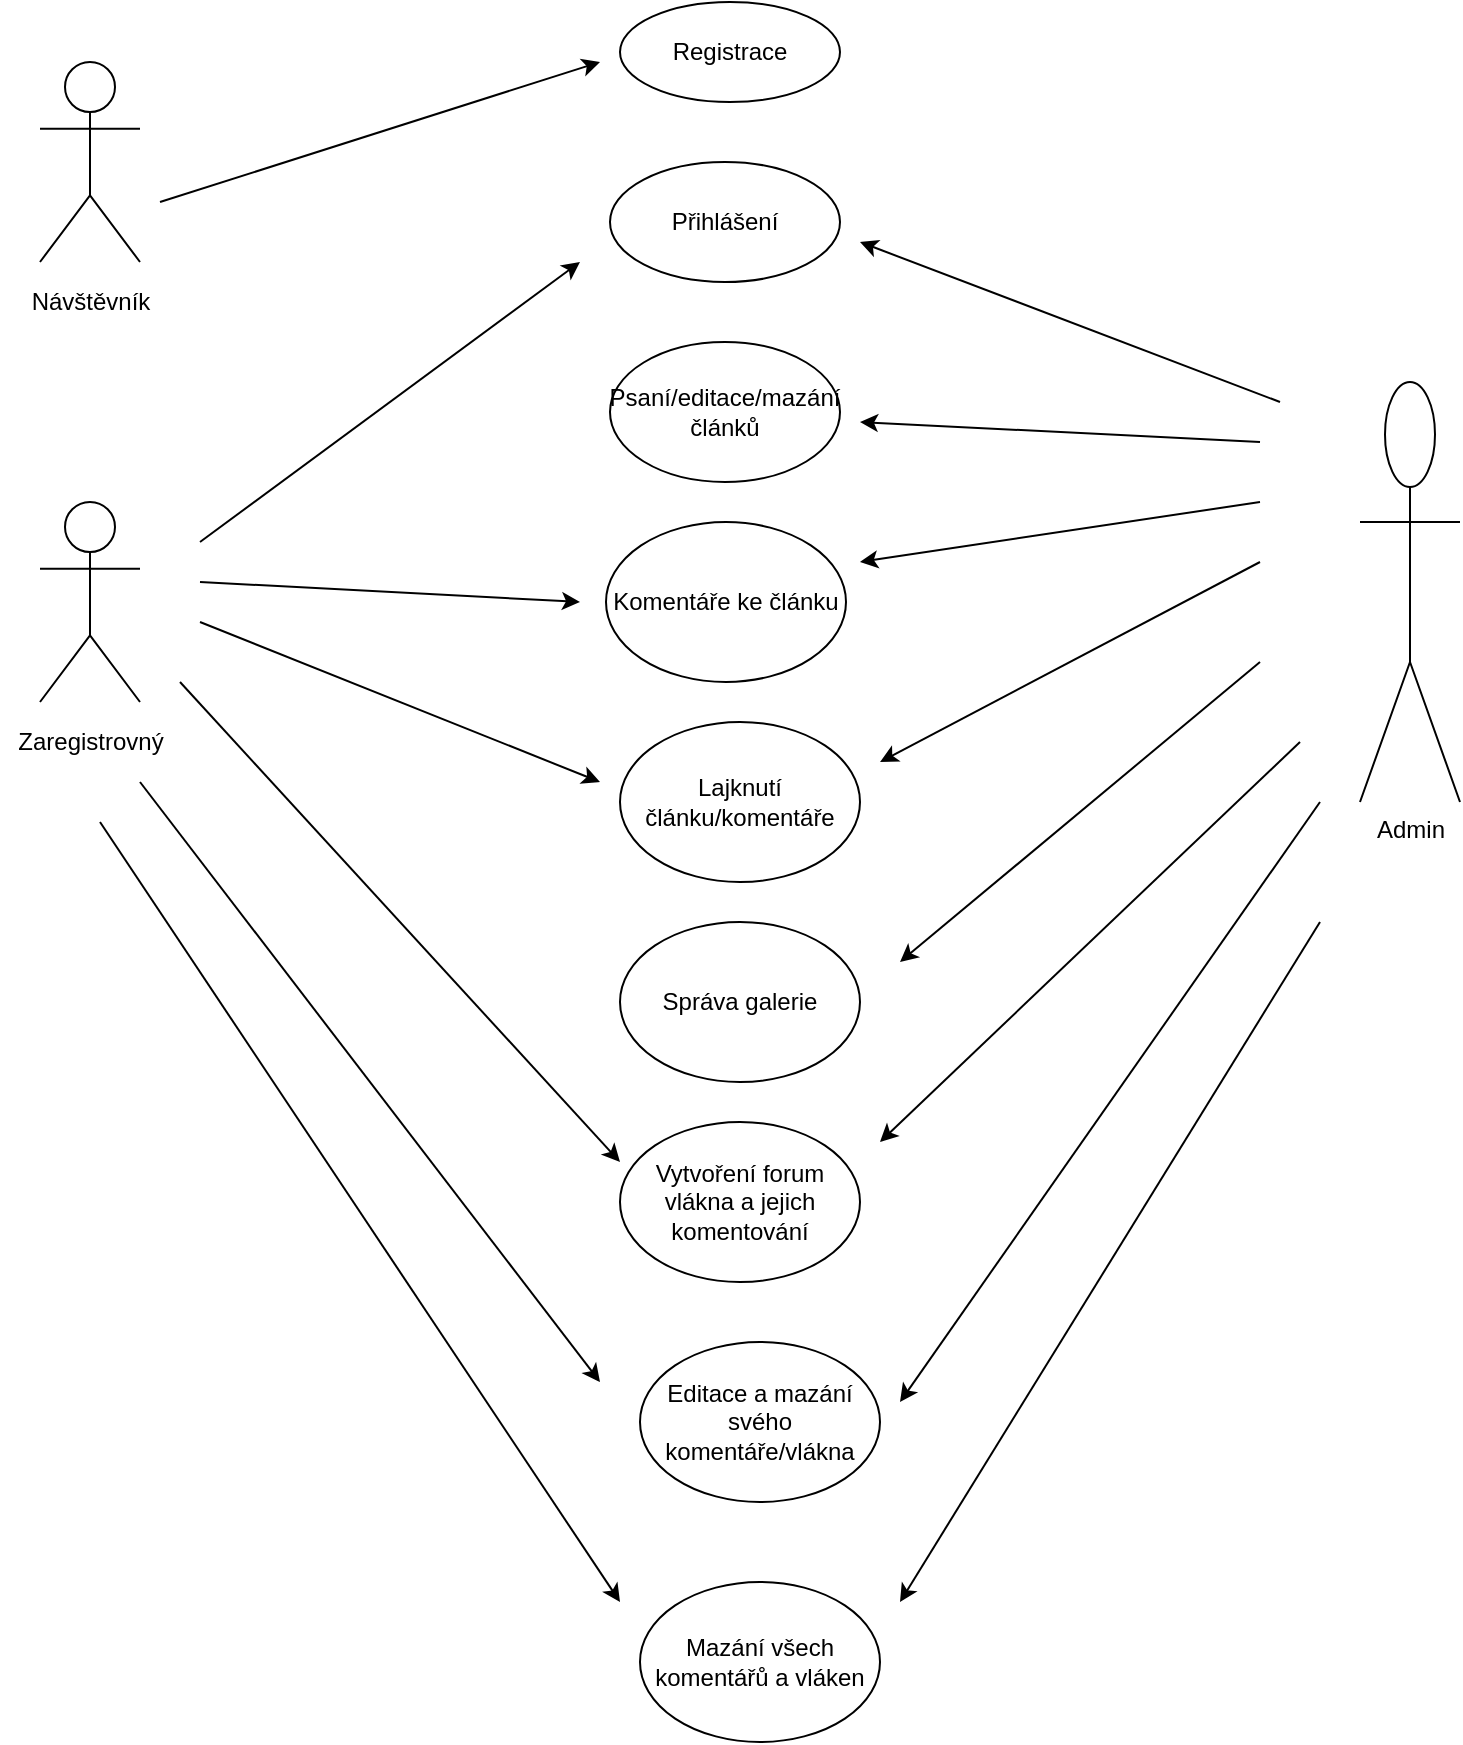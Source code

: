 <mxfile version="12.3.3" type="device" pages="1"><diagram id="G-EmQ4Rt6h33f4maLVz2" name="Page-1"><mxGraphModel dx="1422" dy="762" grid="1" gridSize="10" guides="1" tooltips="1" connect="1" arrows="1" fold="1" page="1" pageScale="1" pageWidth="827" pageHeight="1169" math="0" shadow="0"><root><mxCell id="0"/><mxCell id="1" parent="0"/><mxCell id="b9AXMi0ayAI2rTzN-_K--1" value="" style="shape=umlActor;verticalLabelPosition=bottom;labelBackgroundColor=#ffffff;verticalAlign=top;html=1;" vertex="1" parent="1"><mxGeometry x="40" y="40" width="50" height="100" as="geometry"/></mxCell><mxCell id="b9AXMi0ayAI2rTzN-_K--2" value="Návštěvník" style="text;html=1;align=center;verticalAlign=middle;resizable=0;points=[];;autosize=1;" vertex="1" parent="1"><mxGeometry x="30" y="150" width="70" height="20" as="geometry"/></mxCell><mxCell id="b9AXMi0ayAI2rTzN-_K--3" value="" style="shape=umlActor;verticalLabelPosition=bottom;labelBackgroundColor=#ffffff;verticalAlign=top;html=1;" vertex="1" parent="1"><mxGeometry x="40" y="260" width="50" height="100" as="geometry"/></mxCell><mxCell id="b9AXMi0ayAI2rTzN-_K--4" value="Zaregistrovný" style="text;html=1;align=center;verticalAlign=middle;resizable=0;points=[];;autosize=1;" vertex="1" parent="1"><mxGeometry x="20" y="370" width="90" height="20" as="geometry"/></mxCell><mxCell id="b9AXMi0ayAI2rTzN-_K--5" value="Admin&lt;br&gt;" style="shape=umlActor;verticalLabelPosition=bottom;labelBackgroundColor=#ffffff;verticalAlign=top;html=1;" vertex="1" parent="1"><mxGeometry x="700" y="200" width="50" height="210" as="geometry"/></mxCell><mxCell id="b9AXMi0ayAI2rTzN-_K--13" value="Registrace" style="ellipse;whiteSpace=wrap;html=1;" vertex="1" parent="1"><mxGeometry x="330" y="10" width="110" height="50" as="geometry"/></mxCell><mxCell id="b9AXMi0ayAI2rTzN-_K--15" value="" style="endArrow=classic;html=1;" edge="1" parent="1"><mxGeometry width="50" height="50" relative="1" as="geometry"><mxPoint x="100" y="110" as="sourcePoint"/><mxPoint x="320" y="40" as="targetPoint"/></mxGeometry></mxCell><mxCell id="b9AXMi0ayAI2rTzN-_K--16" value="Přihlášení" style="ellipse;whiteSpace=wrap;html=1;" vertex="1" parent="1"><mxGeometry x="325" y="90" width="115" height="60" as="geometry"/></mxCell><mxCell id="b9AXMi0ayAI2rTzN-_K--17" value="" style="endArrow=classic;html=1;" edge="1" parent="1"><mxGeometry width="50" height="50" relative="1" as="geometry"><mxPoint x="120" y="280" as="sourcePoint"/><mxPoint x="310" y="140" as="targetPoint"/></mxGeometry></mxCell><mxCell id="b9AXMi0ayAI2rTzN-_K--18" value="" style="endArrow=classic;html=1;" edge="1" parent="1"><mxGeometry width="50" height="50" relative="1" as="geometry"><mxPoint x="660" y="210" as="sourcePoint"/><mxPoint x="450" y="130" as="targetPoint"/></mxGeometry></mxCell><mxCell id="b9AXMi0ayAI2rTzN-_K--19" value="Psaní/editace/mazání článků" style="ellipse;whiteSpace=wrap;html=1;" vertex="1" parent="1"><mxGeometry x="325" y="180" width="115" height="70" as="geometry"/></mxCell><mxCell id="b9AXMi0ayAI2rTzN-_K--21" value="" style="endArrow=classic;html=1;" edge="1" parent="1"><mxGeometry width="50" height="50" relative="1" as="geometry"><mxPoint x="650" y="230" as="sourcePoint"/><mxPoint x="450" y="220" as="targetPoint"/></mxGeometry></mxCell><mxCell id="b9AXMi0ayAI2rTzN-_K--22" value="Komentáře ke článku" style="ellipse;whiteSpace=wrap;html=1;" vertex="1" parent="1"><mxGeometry x="323" y="270" width="120" height="80" as="geometry"/></mxCell><mxCell id="b9AXMi0ayAI2rTzN-_K--23" value="" style="endArrow=classic;html=1;" edge="1" parent="1"><mxGeometry width="50" height="50" relative="1" as="geometry"><mxPoint x="120" y="300" as="sourcePoint"/><mxPoint x="310" y="310" as="targetPoint"/></mxGeometry></mxCell><mxCell id="b9AXMi0ayAI2rTzN-_K--24" value="" style="endArrow=classic;html=1;" edge="1" parent="1"><mxGeometry width="50" height="50" relative="1" as="geometry"><mxPoint x="650" y="260" as="sourcePoint"/><mxPoint x="450" y="290" as="targetPoint"/></mxGeometry></mxCell><mxCell id="b9AXMi0ayAI2rTzN-_K--25" value="Lajknutí článku/komentáře" style="ellipse;whiteSpace=wrap;html=1;" vertex="1" parent="1"><mxGeometry x="330" y="370" width="120" height="80" as="geometry"/></mxCell><mxCell id="b9AXMi0ayAI2rTzN-_K--26" value="" style="endArrow=classic;html=1;" edge="1" parent="1"><mxGeometry width="50" height="50" relative="1" as="geometry"><mxPoint x="120" y="320" as="sourcePoint"/><mxPoint x="320" y="400" as="targetPoint"/></mxGeometry></mxCell><mxCell id="b9AXMi0ayAI2rTzN-_K--28" value="" style="endArrow=classic;html=1;" edge="1" parent="1"><mxGeometry width="50" height="50" relative="1" as="geometry"><mxPoint x="650" y="290" as="sourcePoint"/><mxPoint x="460" y="390" as="targetPoint"/></mxGeometry></mxCell><mxCell id="b9AXMi0ayAI2rTzN-_K--29" value="Správa galerie" style="ellipse;whiteSpace=wrap;html=1;" vertex="1" parent="1"><mxGeometry x="330" y="470" width="120" height="80" as="geometry"/></mxCell><mxCell id="b9AXMi0ayAI2rTzN-_K--30" value="" style="endArrow=classic;html=1;" edge="1" parent="1"><mxGeometry width="50" height="50" relative="1" as="geometry"><mxPoint x="650" y="340" as="sourcePoint"/><mxPoint x="470" y="490" as="targetPoint"/></mxGeometry></mxCell><mxCell id="b9AXMi0ayAI2rTzN-_K--31" value="Vytvoření forum vlákna a jejich komentování" style="ellipse;whiteSpace=wrap;html=1;" vertex="1" parent="1"><mxGeometry x="330" y="570" width="120" height="80" as="geometry"/></mxCell><mxCell id="b9AXMi0ayAI2rTzN-_K--32" value="" style="endArrow=classic;html=1;" edge="1" parent="1"><mxGeometry width="50" height="50" relative="1" as="geometry"><mxPoint x="110" y="350" as="sourcePoint"/><mxPoint x="330" y="590" as="targetPoint"/></mxGeometry></mxCell><mxCell id="b9AXMi0ayAI2rTzN-_K--33" value="" style="endArrow=classic;html=1;" edge="1" parent="1"><mxGeometry width="50" height="50" relative="1" as="geometry"><mxPoint x="670" y="380" as="sourcePoint"/><mxPoint x="460" y="580" as="targetPoint"/></mxGeometry></mxCell><mxCell id="b9AXMi0ayAI2rTzN-_K--34" value="Editace a mazání svého komentáře/vlákna" style="ellipse;whiteSpace=wrap;html=1;" vertex="1" parent="1"><mxGeometry x="340" y="680" width="120" height="80" as="geometry"/></mxCell><mxCell id="b9AXMi0ayAI2rTzN-_K--35" value="" style="endArrow=classic;html=1;" edge="1" parent="1"><mxGeometry width="50" height="50" relative="1" as="geometry"><mxPoint x="90" y="400" as="sourcePoint"/><mxPoint x="320" y="700" as="targetPoint"/></mxGeometry></mxCell><mxCell id="b9AXMi0ayAI2rTzN-_K--36" value="" style="endArrow=classic;html=1;" edge="1" parent="1"><mxGeometry width="50" height="50" relative="1" as="geometry"><mxPoint x="680" y="410" as="sourcePoint"/><mxPoint x="470" y="710" as="targetPoint"/></mxGeometry></mxCell><mxCell id="b9AXMi0ayAI2rTzN-_K--39" value="Mazání všech komentářů a vláken" style="ellipse;whiteSpace=wrap;html=1;" vertex="1" parent="1"><mxGeometry x="340" y="800" width="120" height="80" as="geometry"/></mxCell><mxCell id="b9AXMi0ayAI2rTzN-_K--40" value="" style="endArrow=classic;html=1;" edge="1" parent="1"><mxGeometry width="50" height="50" relative="1" as="geometry"><mxPoint x="680" y="470" as="sourcePoint"/><mxPoint x="470" y="810" as="targetPoint"/></mxGeometry></mxCell><mxCell id="b9AXMi0ayAI2rTzN-_K--41" value="" style="endArrow=classic;html=1;" edge="1" parent="1"><mxGeometry width="50" height="50" relative="1" as="geometry"><mxPoint x="70" y="420" as="sourcePoint"/><mxPoint x="330" y="810" as="targetPoint"/></mxGeometry></mxCell></root></mxGraphModel></diagram></mxfile>